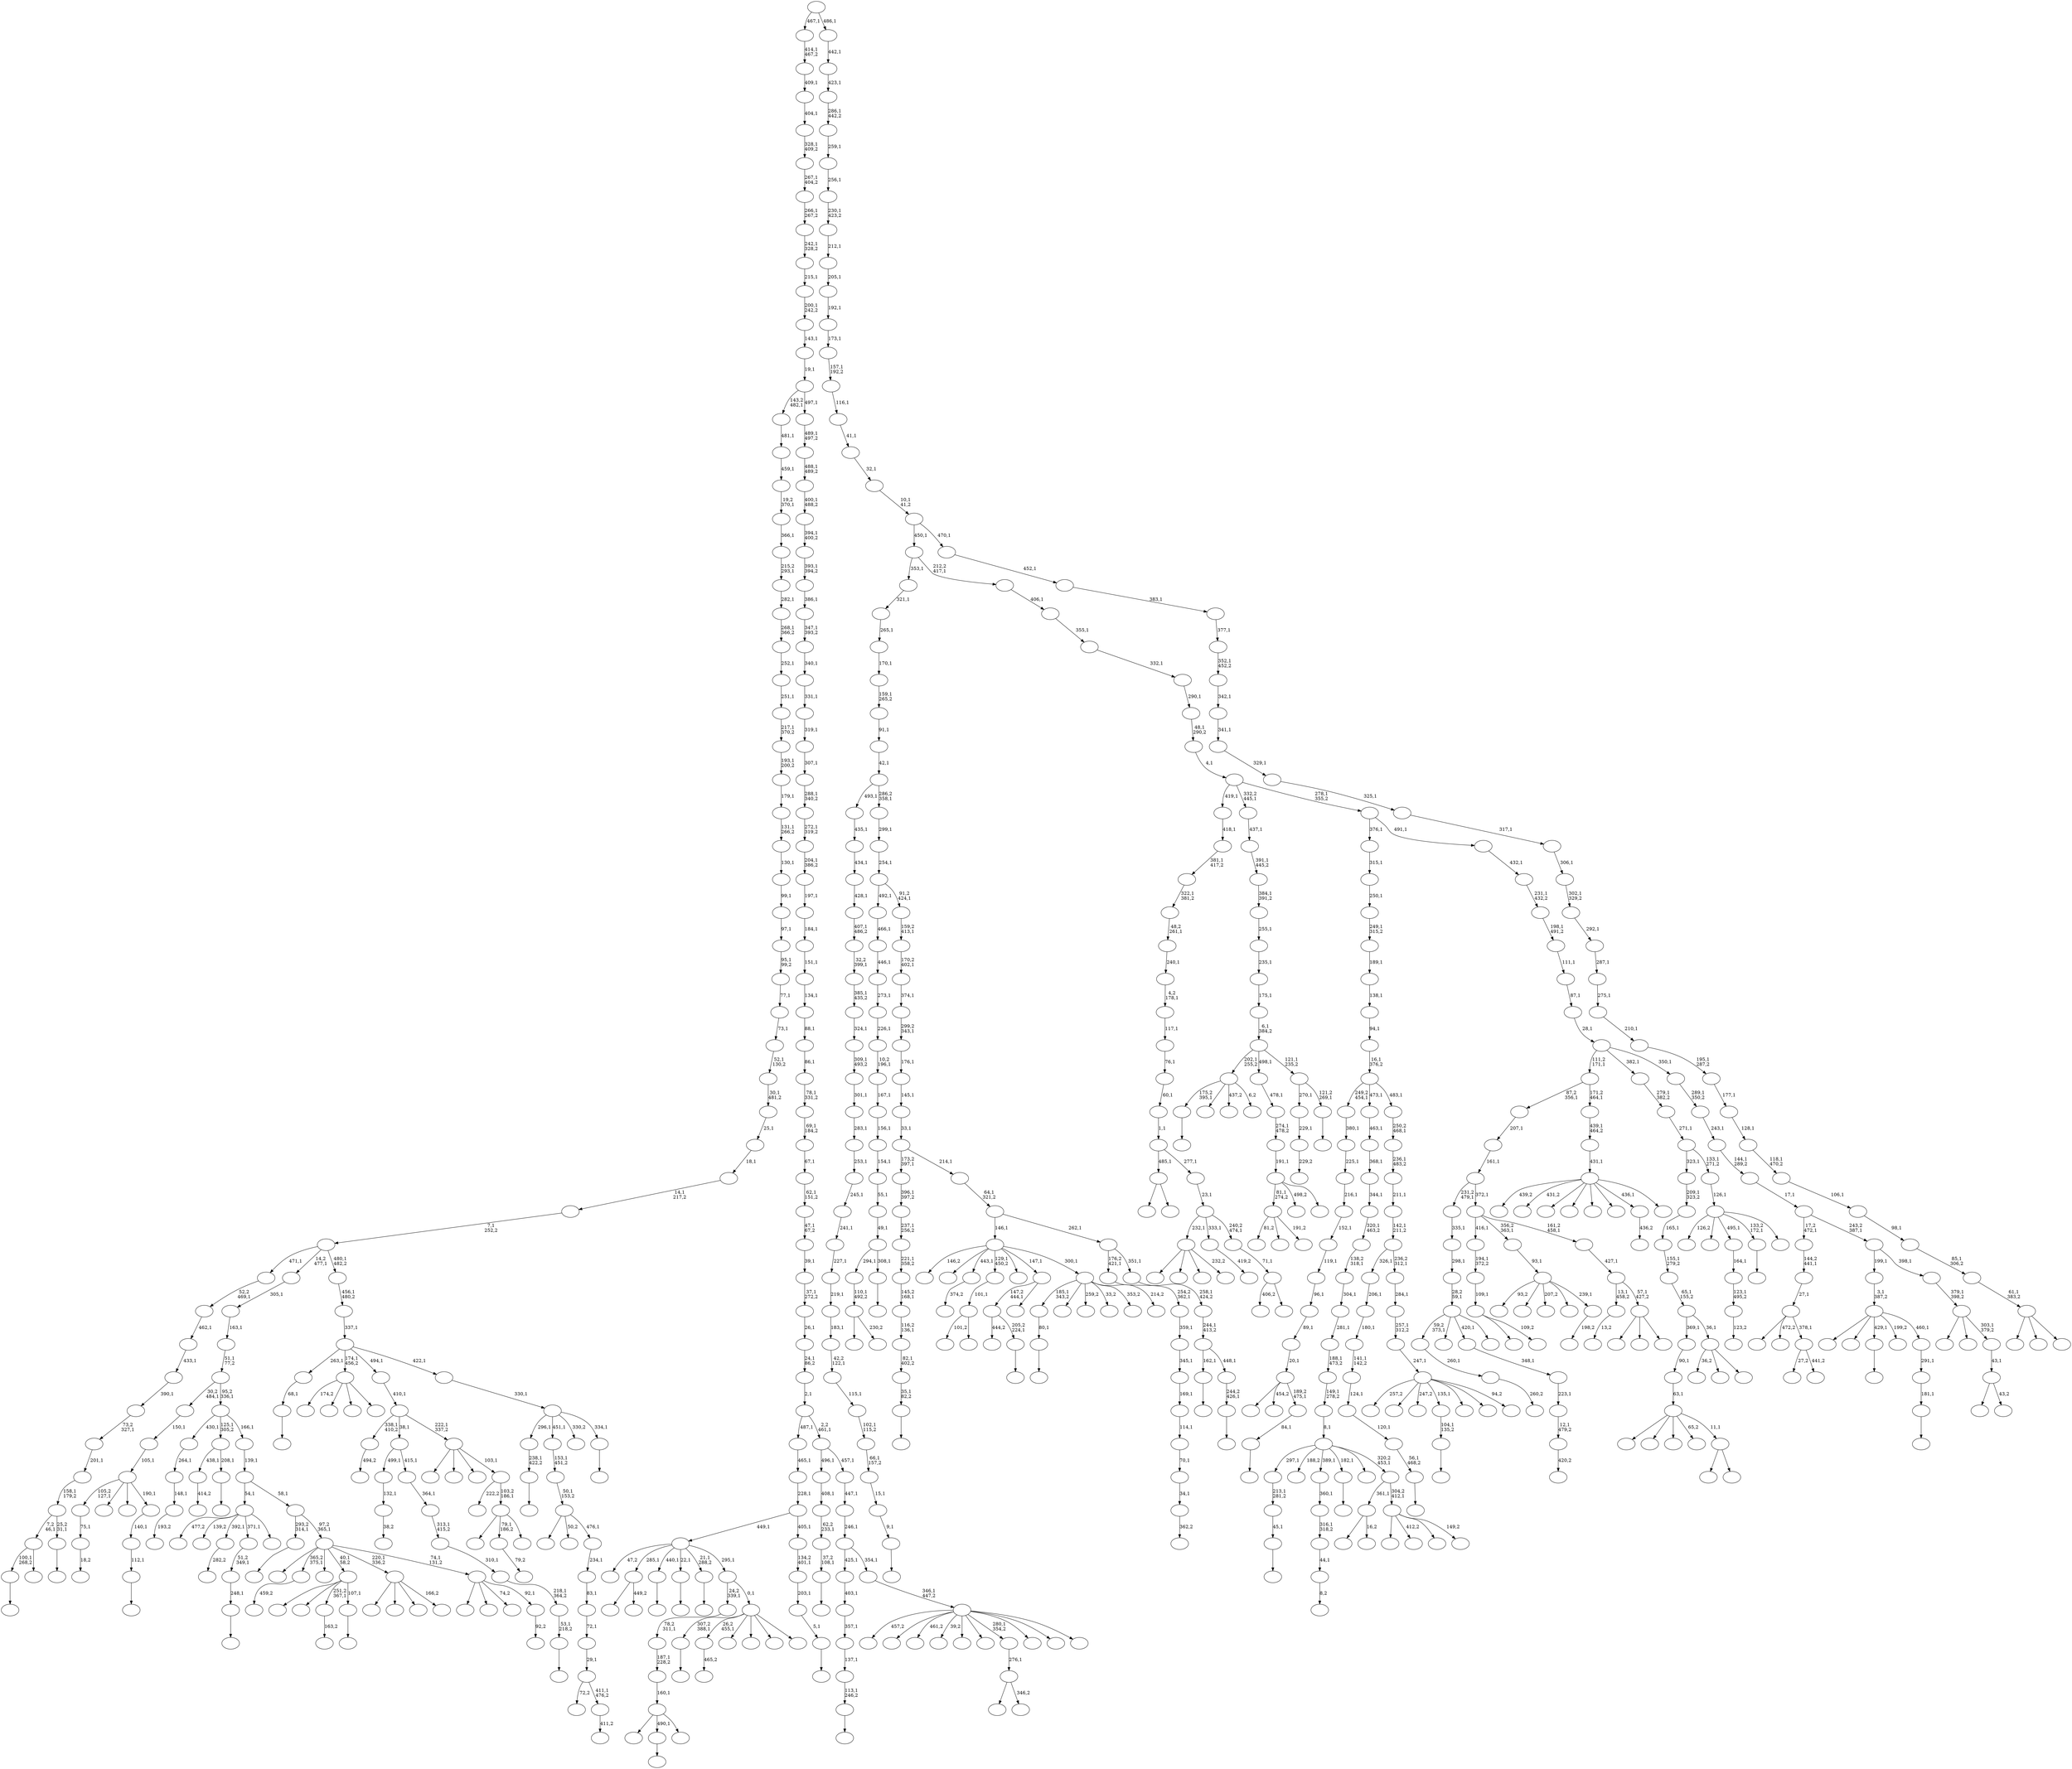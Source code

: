 digraph T {
	700 [label=""]
	699 [label=""]
	698 [label=""]
	697 [label=""]
	696 [label=""]
	695 [label=""]
	694 [label=""]
	693 [label=""]
	692 [label=""]
	691 [label=""]
	690 [label=""]
	689 [label=""]
	688 [label=""]
	687 [label=""]
	686 [label=""]
	685 [label=""]
	684 [label=""]
	683 [label=""]
	682 [label=""]
	681 [label=""]
	680 [label=""]
	679 [label=""]
	678 [label=""]
	677 [label=""]
	676 [label=""]
	675 [label=""]
	674 [label=""]
	673 [label=""]
	672 [label=""]
	671 [label=""]
	670 [label=""]
	669 [label=""]
	668 [label=""]
	667 [label=""]
	666 [label=""]
	665 [label=""]
	664 [label=""]
	663 [label=""]
	662 [label=""]
	661 [label=""]
	660 [label=""]
	659 [label=""]
	658 [label=""]
	657 [label=""]
	656 [label=""]
	655 [label=""]
	654 [label=""]
	653 [label=""]
	652 [label=""]
	651 [label=""]
	650 [label=""]
	649 [label=""]
	648 [label=""]
	647 [label=""]
	646 [label=""]
	645 [label=""]
	644 [label=""]
	643 [label=""]
	642 [label=""]
	641 [label=""]
	640 [label=""]
	639 [label=""]
	638 [label=""]
	637 [label=""]
	636 [label=""]
	635 [label=""]
	634 [label=""]
	633 [label=""]
	632 [label=""]
	631 [label=""]
	630 [label=""]
	629 [label=""]
	628 [label=""]
	627 [label=""]
	626 [label=""]
	625 [label=""]
	624 [label=""]
	623 [label=""]
	622 [label=""]
	621 [label=""]
	620 [label=""]
	619 [label=""]
	618 [label=""]
	617 [label=""]
	616 [label=""]
	615 [label=""]
	614 [label=""]
	613 [label=""]
	612 [label=""]
	611 [label=""]
	610 [label=""]
	609 [label=""]
	608 [label=""]
	607 [label=""]
	606 [label=""]
	605 [label=""]
	604 [label=""]
	603 [label=""]
	602 [label=""]
	601 [label=""]
	600 [label=""]
	599 [label=""]
	598 [label=""]
	597 [label=""]
	596 [label=""]
	595 [label=""]
	594 [label=""]
	593 [label=""]
	592 [label=""]
	591 [label=""]
	590 [label=""]
	589 [label=""]
	588 [label=""]
	587 [label=""]
	586 [label=""]
	585 [label=""]
	584 [label=""]
	583 [label=""]
	582 [label=""]
	581 [label=""]
	580 [label=""]
	579 [label=""]
	578 [label=""]
	577 [label=""]
	576 [label=""]
	575 [label=""]
	574 [label=""]
	573 [label=""]
	572 [label=""]
	571 [label=""]
	570 [label=""]
	569 [label=""]
	568 [label=""]
	567 [label=""]
	566 [label=""]
	565 [label=""]
	564 [label=""]
	563 [label=""]
	562 [label=""]
	561 [label=""]
	560 [label=""]
	559 [label=""]
	558 [label=""]
	557 [label=""]
	556 [label=""]
	555 [label=""]
	554 [label=""]
	553 [label=""]
	552 [label=""]
	551 [label=""]
	550 [label=""]
	549 [label=""]
	548 [label=""]
	547 [label=""]
	546 [label=""]
	545 [label=""]
	544 [label=""]
	543 [label=""]
	542 [label=""]
	541 [label=""]
	540 [label=""]
	539 [label=""]
	538 [label=""]
	537 [label=""]
	536 [label=""]
	535 [label=""]
	534 [label=""]
	533 [label=""]
	532 [label=""]
	531 [label=""]
	530 [label=""]
	529 [label=""]
	528 [label=""]
	527 [label=""]
	526 [label=""]
	525 [label=""]
	524 [label=""]
	523 [label=""]
	522 [label=""]
	521 [label=""]
	520 [label=""]
	519 [label=""]
	518 [label=""]
	517 [label=""]
	516 [label=""]
	515 [label=""]
	514 [label=""]
	513 [label=""]
	512 [label=""]
	511 [label=""]
	510 [label=""]
	509 [label=""]
	508 [label=""]
	507 [label=""]
	506 [label=""]
	505 [label=""]
	504 [label=""]
	503 [label=""]
	502 [label=""]
	501 [label=""]
	500 [label=""]
	499 [label=""]
	498 [label=""]
	497 [label=""]
	496 [label=""]
	495 [label=""]
	494 [label=""]
	493 [label=""]
	492 [label=""]
	491 [label=""]
	490 [label=""]
	489 [label=""]
	488 [label=""]
	487 [label=""]
	486 [label=""]
	485 [label=""]
	484 [label=""]
	483 [label=""]
	482 [label=""]
	481 [label=""]
	480 [label=""]
	479 [label=""]
	478 [label=""]
	477 [label=""]
	476 [label=""]
	475 [label=""]
	474 [label=""]
	473 [label=""]
	472 [label=""]
	471 [label=""]
	470 [label=""]
	469 [label=""]
	468 [label=""]
	467 [label=""]
	466 [label=""]
	465 [label=""]
	464 [label=""]
	463 [label=""]
	462 [label=""]
	461 [label=""]
	460 [label=""]
	459 [label=""]
	458 [label=""]
	457 [label=""]
	456 [label=""]
	455 [label=""]
	454 [label=""]
	453 [label=""]
	452 [label=""]
	451 [label=""]
	450 [label=""]
	449 [label=""]
	448 [label=""]
	447 [label=""]
	446 [label=""]
	445 [label=""]
	444 [label=""]
	443 [label=""]
	442 [label=""]
	441 [label=""]
	440 [label=""]
	439 [label=""]
	438 [label=""]
	437 [label=""]
	436 [label=""]
	435 [label=""]
	434 [label=""]
	433 [label=""]
	432 [label=""]
	431 [label=""]
	430 [label=""]
	429 [label=""]
	428 [label=""]
	427 [label=""]
	426 [label=""]
	425 [label=""]
	424 [label=""]
	423 [label=""]
	422 [label=""]
	421 [label=""]
	420 [label=""]
	419 [label=""]
	418 [label=""]
	417 [label=""]
	416 [label=""]
	415 [label=""]
	414 [label=""]
	413 [label=""]
	412 [label=""]
	411 [label=""]
	410 [label=""]
	409 [label=""]
	408 [label=""]
	407 [label=""]
	406 [label=""]
	405 [label=""]
	404 [label=""]
	403 [label=""]
	402 [label=""]
	401 [label=""]
	400 [label=""]
	399 [label=""]
	398 [label=""]
	397 [label=""]
	396 [label=""]
	395 [label=""]
	394 [label=""]
	393 [label=""]
	392 [label=""]
	391 [label=""]
	390 [label=""]
	389 [label=""]
	388 [label=""]
	387 [label=""]
	386 [label=""]
	385 [label=""]
	384 [label=""]
	383 [label=""]
	382 [label=""]
	381 [label=""]
	380 [label=""]
	379 [label=""]
	378 [label=""]
	377 [label=""]
	376 [label=""]
	375 [label=""]
	374 [label=""]
	373 [label=""]
	372 [label=""]
	371 [label=""]
	370 [label=""]
	369 [label=""]
	368 [label=""]
	367 [label=""]
	366 [label=""]
	365 [label=""]
	364 [label=""]
	363 [label=""]
	362 [label=""]
	361 [label=""]
	360 [label=""]
	359 [label=""]
	358 [label=""]
	357 [label=""]
	356 [label=""]
	355 [label=""]
	354 [label=""]
	353 [label=""]
	352 [label=""]
	351 [label=""]
	350 [label=""]
	349 [label=""]
	348 [label=""]
	347 [label=""]
	346 [label=""]
	345 [label=""]
	344 [label=""]
	343 [label=""]
	342 [label=""]
	341 [label=""]
	340 [label=""]
	339 [label=""]
	338 [label=""]
	337 [label=""]
	336 [label=""]
	335 [label=""]
	334 [label=""]
	333 [label=""]
	332 [label=""]
	331 [label=""]
	330 [label=""]
	329 [label=""]
	328 [label=""]
	327 [label=""]
	326 [label=""]
	325 [label=""]
	324 [label=""]
	323 [label=""]
	322 [label=""]
	321 [label=""]
	320 [label=""]
	319 [label=""]
	318 [label=""]
	317 [label=""]
	316 [label=""]
	315 [label=""]
	314 [label=""]
	313 [label=""]
	312 [label=""]
	311 [label=""]
	310 [label=""]
	309 [label=""]
	308 [label=""]
	307 [label=""]
	306 [label=""]
	305 [label=""]
	304 [label=""]
	303 [label=""]
	302 [label=""]
	301 [label=""]
	300 [label=""]
	299 [label=""]
	298 [label=""]
	297 [label=""]
	296 [label=""]
	295 [label=""]
	294 [label=""]
	293 [label=""]
	292 [label=""]
	291 [label=""]
	290 [label=""]
	289 [label=""]
	288 [label=""]
	287 [label=""]
	286 [label=""]
	285 [label=""]
	284 [label=""]
	283 [label=""]
	282 [label=""]
	281 [label=""]
	280 [label=""]
	279 [label=""]
	278 [label=""]
	277 [label=""]
	276 [label=""]
	275 [label=""]
	274 [label=""]
	273 [label=""]
	272 [label=""]
	271 [label=""]
	270 [label=""]
	269 [label=""]
	268 [label=""]
	267 [label=""]
	266 [label=""]
	265 [label=""]
	264 [label=""]
	263 [label=""]
	262 [label=""]
	261 [label=""]
	260 [label=""]
	259 [label=""]
	258 [label=""]
	257 [label=""]
	256 [label=""]
	255 [label=""]
	254 [label=""]
	253 [label=""]
	252 [label=""]
	251 [label=""]
	250 [label=""]
	249 [label=""]
	248 [label=""]
	247 [label=""]
	246 [label=""]
	245 [label=""]
	244 [label=""]
	243 [label=""]
	242 [label=""]
	241 [label=""]
	240 [label=""]
	239 [label=""]
	238 [label=""]
	237 [label=""]
	236 [label=""]
	235 [label=""]
	234 [label=""]
	233 [label=""]
	232 [label=""]
	231 [label=""]
	230 [label=""]
	229 [label=""]
	228 [label=""]
	227 [label=""]
	226 [label=""]
	225 [label=""]
	224 [label=""]
	223 [label=""]
	222 [label=""]
	221 [label=""]
	220 [label=""]
	219 [label=""]
	218 [label=""]
	217 [label=""]
	216 [label=""]
	215 [label=""]
	214 [label=""]
	213 [label=""]
	212 [label=""]
	211 [label=""]
	210 [label=""]
	209 [label=""]
	208 [label=""]
	207 [label=""]
	206 [label=""]
	205 [label=""]
	204 [label=""]
	203 [label=""]
	202 [label=""]
	201 [label=""]
	200 [label=""]
	199 [label=""]
	198 [label=""]
	197 [label=""]
	196 [label=""]
	195 [label=""]
	194 [label=""]
	193 [label=""]
	192 [label=""]
	191 [label=""]
	190 [label=""]
	189 [label=""]
	188 [label=""]
	187 [label=""]
	186 [label=""]
	185 [label=""]
	184 [label=""]
	183 [label=""]
	182 [label=""]
	181 [label=""]
	180 [label=""]
	179 [label=""]
	178 [label=""]
	177 [label=""]
	176 [label=""]
	175 [label=""]
	174 [label=""]
	173 [label=""]
	172 [label=""]
	171 [label=""]
	170 [label=""]
	169 [label=""]
	168 [label=""]
	167 [label=""]
	166 [label=""]
	165 [label=""]
	164 [label=""]
	163 [label=""]
	162 [label=""]
	161 [label=""]
	160 [label=""]
	159 [label=""]
	158 [label=""]
	157 [label=""]
	156 [label=""]
	155 [label=""]
	154 [label=""]
	153 [label=""]
	152 [label=""]
	151 [label=""]
	150 [label=""]
	149 [label=""]
	148 [label=""]
	147 [label=""]
	146 [label=""]
	145 [label=""]
	144 [label=""]
	143 [label=""]
	142 [label=""]
	141 [label=""]
	140 [label=""]
	139 [label=""]
	138 [label=""]
	137 [label=""]
	136 [label=""]
	135 [label=""]
	134 [label=""]
	133 [label=""]
	132 [label=""]
	131 [label=""]
	130 [label=""]
	129 [label=""]
	128 [label=""]
	127 [label=""]
	126 [label=""]
	125 [label=""]
	124 [label=""]
	123 [label=""]
	122 [label=""]
	121 [label=""]
	120 [label=""]
	119 [label=""]
	118 [label=""]
	117 [label=""]
	116 [label=""]
	115 [label=""]
	114 [label=""]
	113 [label=""]
	112 [label=""]
	111 [label=""]
	110 [label=""]
	109 [label=""]
	108 [label=""]
	107 [label=""]
	106 [label=""]
	105 [label=""]
	104 [label=""]
	103 [label=""]
	102 [label=""]
	101 [label=""]
	100 [label=""]
	99 [label=""]
	98 [label=""]
	97 [label=""]
	96 [label=""]
	95 [label=""]
	94 [label=""]
	93 [label=""]
	92 [label=""]
	91 [label=""]
	90 [label=""]
	89 [label=""]
	88 [label=""]
	87 [label=""]
	86 [label=""]
	85 [label=""]
	84 [label=""]
	83 [label=""]
	82 [label=""]
	81 [label=""]
	80 [label=""]
	79 [label=""]
	78 [label=""]
	77 [label=""]
	76 [label=""]
	75 [label=""]
	74 [label=""]
	73 [label=""]
	72 [label=""]
	71 [label=""]
	70 [label=""]
	69 [label=""]
	68 [label=""]
	67 [label=""]
	66 [label=""]
	65 [label=""]
	64 [label=""]
	63 [label=""]
	62 [label=""]
	61 [label=""]
	60 [label=""]
	59 [label=""]
	58 [label=""]
	57 [label=""]
	56 [label=""]
	55 [label=""]
	54 [label=""]
	53 [label=""]
	52 [label=""]
	51 [label=""]
	50 [label=""]
	49 [label=""]
	48 [label=""]
	47 [label=""]
	46 [label=""]
	45 [label=""]
	44 [label=""]
	43 [label=""]
	42 [label=""]
	41 [label=""]
	40 [label=""]
	39 [label=""]
	38 [label=""]
	37 [label=""]
	36 [label=""]
	35 [label=""]
	34 [label=""]
	33 [label=""]
	32 [label=""]
	31 [label=""]
	30 [label=""]
	29 [label=""]
	28 [label=""]
	27 [label=""]
	26 [label=""]
	25 [label=""]
	24 [label=""]
	23 [label=""]
	22 [label=""]
	21 [label=""]
	20 [label=""]
	19 [label=""]
	18 [label=""]
	17 [label=""]
	16 [label=""]
	15 [label=""]
	14 [label=""]
	13 [label=""]
	12 [label=""]
	11 [label=""]
	10 [label=""]
	9 [label=""]
	8 [label=""]
	7 [label=""]
	6 [label=""]
	5 [label=""]
	4 [label=""]
	3 [label=""]
	2 [label=""]
	1 [label=""]
	0 [label=""]
	699 -> 700 [label=""]
	698 -> 699 [label="238,1\n422,2"]
	694 -> 695 [label="414,2"]
	691 -> 692 [label=""]
	684 -> 685 [label=""]
	682 -> 683 [label=""]
	681 -> 682 [label="56,1\n468,2"]
	680 -> 681 [label="120,1"]
	679 -> 680 [label="124,1"]
	678 -> 679 [label="141,1\n142,2"]
	677 -> 678 [label="180,1"]
	676 -> 677 [label="206,1"]
	674 -> 675 [label="18,2"]
	673 -> 674 [label="75,1"]
	662 -> 663 [label="494,2"]
	659 -> 660 [label=""]
	658 -> 659 [label="35,1\n82,2"]
	657 -> 658 [label="82,1\n402,2"]
	656 -> 657 [label="116,2\n136,1"]
	655 -> 656 [label="145,2\n168,1"]
	654 -> 655 [label="221,1\n358,2"]
	653 -> 654 [label="237,1\n256,2"]
	652 -> 653 [label="396,1\n397,2"]
	650 -> 651 [label=""]
	649 -> 650 [label="80,1"]
	642 -> 643 [label=""]
	629 -> 630 [label=""]
	628 -> 629 [label="45,1"]
	627 -> 628 [label="213,1\n281,2"]
	619 -> 620 [label="465,2"]
	615 -> 616 [label=""]
	612 -> 613 [label="38,2"]
	611 -> 612 [label="132,1"]
	601 -> 602 [label="13,2"]
	599 -> 600 [label="374,2"]
	596 -> 597 [label=""]
	595 -> 596 [label="9,1"]
	594 -> 595 [label="15,1"]
	593 -> 594 [label="66,1\n157,2"]
	592 -> 593 [label="102,1\n115,2"]
	591 -> 592 [label="115,1"]
	590 -> 591 [label="42,2\n122,1"]
	589 -> 590 [label="183,1"]
	588 -> 589 [label="219,1"]
	587 -> 588 [label="227,1"]
	586 -> 587 [label="241,1"]
	585 -> 586 [label="245,1"]
	584 -> 585 [label="253,1"]
	583 -> 584 [label="283,1"]
	582 -> 583 [label="301,1"]
	581 -> 582 [label="309,1\n493,2"]
	580 -> 581 [label="324,1"]
	579 -> 580 [label="385,1\n435,2"]
	578 -> 579 [label="32,2\n399,1"]
	577 -> 578 [label="407,1\n486,2"]
	576 -> 577 [label="428,1"]
	575 -> 576 [label="434,1"]
	574 -> 575 [label="435,1"]
	572 -> 573 [label=""]
	569 -> 570 [label=""]
	568 -> 569 [label="104,1\n135,2"]
	565 -> 566 [label="229,2"]
	564 -> 565 [label="229,1"]
	562 -> 646 [label=""]
	562 -> 563 [label="449,2"]
	560 -> 561 [label="459,2"]
	557 -> 558 [label="362,2"]
	556 -> 557 [label="34,1"]
	555 -> 556 [label="70,1"]
	554 -> 555 [label="114,1"]
	553 -> 554 [label="169,1"]
	552 -> 553 [label="345,1"]
	551 -> 552 [label="359,1"]
	550 -> 551 [label="254,2\n362,1"]
	548 -> 549 [label="260,2"]
	547 -> 548 [label="260,1"]
	545 -> 664 [label="81,2"]
	545 -> 623 [label=""]
	545 -> 546 [label="191,2"]
	543 -> 544 [label=""]
	542 -> 543 [label="37,2\n108,1"]
	541 -> 542 [label="62,2\n233,1"]
	540 -> 541 [label="408,1"]
	537 -> 637 [label="101,2"]
	537 -> 538 [label=""]
	536 -> 537 [label="101,1"]
	533 -> 534 [label="282,2"]
	529 -> 696 [label=""]
	529 -> 530 [label="230,2"]
	528 -> 529 [label="110,1\n492,2"]
	526 -> 527 [label="163,2"]
	524 -> 525 [label=""]
	523 -> 524 [label="112,1"]
	522 -> 523 [label="140,1"]
	521 -> 673 [label="105,2\n127,1"]
	521 -> 648 [label=""]
	521 -> 604 [label=""]
	521 -> 522 [label="190,1"]
	520 -> 521 [label="105,1"]
	519 -> 520 [label="150,1"]
	517 -> 518 [label=""]
	511 -> 512 [label=""]
	510 -> 511 [label="68,1"]
	508 -> 509 [label=""]
	507 -> 626 [label="444,2"]
	507 -> 508 [label="205,2\n224,1"]
	505 -> 506 [label=""]
	504 -> 528 [label="294,1"]
	504 -> 505 [label="308,1"]
	503 -> 504 [label="49,1"]
	502 -> 503 [label="55,1"]
	501 -> 502 [label="154,1"]
	500 -> 501 [label="156,1"]
	499 -> 500 [label="167,1"]
	498 -> 499 [label="10,2\n196,1"]
	497 -> 498 [label="226,1"]
	496 -> 497 [label="273,1"]
	495 -> 496 [label="446,1"]
	494 -> 495 [label="466,1"]
	492 -> 493 [label=""]
	487 -> 684 [label="175,2\n395,1"]
	487 -> 661 [label=""]
	487 -> 607 [label="437,2"]
	487 -> 488 [label="6,2"]
	484 -> 485 [label=""]
	480 -> 516 [label=""]
	480 -> 481 [label="109,2"]
	479 -> 480 [label="109,1"]
	478 -> 479 [label="194,1\n372,2"]
	470 -> 471 [label=""]
	469 -> 470 [label="53,1\n218,2"]
	468 -> 469 [label="218,1\n364,2"]
	467 -> 468 [label="310,1"]
	466 -> 467 [label="313,1\n415,2"]
	465 -> 466 [label="364,1"]
	464 -> 611 [label="499,1"]
	464 -> 465 [label="415,1"]
	461 -> 462 [label="123,2"]
	460 -> 461 [label="123,1\n495,2"]
	459 -> 460 [label="164,1"]
	457 -> 458 [label=""]
	450 -> 451 [label="8,2"]
	449 -> 450 [label="44,1"]
	448 -> 449 [label="316,1\n318,2"]
	447 -> 448 [label="360,1"]
	445 -> 446 [label=""]
	443 -> 444 [label=""]
	442 -> 443 [label="84,1"]
	441 -> 515 [label=""]
	441 -> 513 [label="454,2"]
	441 -> 442 [label="189,2\n475,1"]
	440 -> 441 [label="20,1"]
	439 -> 440 [label="89,1"]
	438 -> 439 [label="96,1"]
	437 -> 438 [label="119,1"]
	436 -> 437 [label="152,1"]
	435 -> 436 [label="216,1"]
	434 -> 435 [label="225,1"]
	433 -> 434 [label="380,1"]
	431 -> 432 [label=""]
	429 -> 430 [label=""]
	428 -> 429 [label="248,1"]
	427 -> 428 [label="51,2\n349,1"]
	425 -> 618 [label=""]
	425 -> 531 [label=""]
	425 -> 472 [label=""]
	425 -> 426 [label="232,2"]
	420 -> 609 [label=""]
	420 -> 421 [label=""]
	419 -> 690 [label=""]
	419 -> 640 [label=""]
	419 -> 633 [label=""]
	419 -> 598 [label="65,2"]
	419 -> 420 [label="11,1"]
	418 -> 419 [label="63,1"]
	417 -> 418 [label="90,1"]
	415 -> 416 [label=""]
	414 -> 415 [label="113,1\n246,2"]
	413 -> 414 [label="137,1"]
	412 -> 413 [label="357,1"]
	411 -> 412 [label="403,1"]
	405 -> 507 [label="147,2\n444,1"]
	405 -> 406 [label=""]
	403 -> 691 [label="100,1\n268,2"]
	403 -> 404 [label=""]
	400 -> 401 [label=""]
	399 -> 645 [label=""]
	399 -> 567 [label=""]
	399 -> 526 [label="251,2\n367,1"]
	399 -> 400 [label="107,1"]
	397 -> 398 [label="419,2"]
	395 -> 687 [label="27,2"]
	395 -> 396 [label="441,2"]
	394 -> 689 [label=""]
	394 -> 473 [label="472,2"]
	394 -> 395 [label="378,1"]
	393 -> 394 [label="27,1"]
	392 -> 393 [label="144,2\n441,1"]
	390 -> 391 [label="193,2"]
	389 -> 390 [label="148,1"]
	388 -> 389 [label="264,1"]
	384 -> 385 [label=""]
	383 -> 384 [label="181,1"]
	382 -> 383 [label="291,1"]
	381 -> 672 [label=""]
	381 -> 668 [label=""]
	381 -> 615 [label="429,1"]
	381 -> 475 [label="199,2"]
	381 -> 382 [label="460,1"]
	380 -> 381 [label="3,1\n387,2"]
	377 -> 378 [label=""]
	376 -> 403 [label="7,2\n46,1"]
	376 -> 377 [label="25,2\n31,1"]
	375 -> 376 [label="158,1\n179,2"]
	374 -> 375 [label="201,1"]
	373 -> 374 [label="73,2\n327,1"]
	372 -> 373 [label="390,1"]
	371 -> 372 [label="433,1"]
	370 -> 371 [label="462,1"]
	369 -> 370 [label="52,2\n469,1"]
	367 -> 532 [label=""]
	367 -> 368 [label="16,2"]
	364 -> 614 [label="36,2"]
	364 -> 559 [label=""]
	364 -> 365 [label=""]
	363 -> 417 [label="369,1"]
	363 -> 364 [label="36,1"]
	362 -> 363 [label="65,1\n155,2"]
	361 -> 362 [label="155,1\n279,2"]
	360 -> 361 [label="165,1"]
	359 -> 360 [label="209,1\n323,2"]
	357 -> 634 [label="477,2"]
	357 -> 610 [label="139,2"]
	357 -> 533 [label="392,1"]
	357 -> 427 [label="371,1"]
	357 -> 358 [label=""]
	355 -> 356 [label="420,2"]
	354 -> 355 [label="12,1\n479,2"]
	353 -> 354 [label="223,1"]
	352 -> 353 [label="348,1"]
	346 -> 347 [label=""]
	345 -> 694 [label="438,1"]
	345 -> 346 [label="208,1"]
	343 -> 622 [label="174,2"]
	343 -> 605 [label=""]
	343 -> 571 [label=""]
	343 -> 344 [label=""]
	340 -> 539 [label=""]
	340 -> 341 [label=""]
	337 -> 636 [label=""]
	337 -> 457 [label="490,1"]
	337 -> 338 [label=""]
	336 -> 337 [label="160,1"]
	335 -> 336 [label="187,1\n228,2"]
	334 -> 335 [label="78,2\n311,1"]
	332 -> 454 [label=""]
	332 -> 333 [label="346,2"]
	331 -> 332 [label="276,1"]
	327 -> 671 [label=""]
	327 -> 486 [label=""]
	327 -> 482 [label=""]
	327 -> 328 [label="166,2"]
	325 -> 326 [label="198,2"]
	324 -> 624 [label="93,2"]
	324 -> 490 [label=""]
	324 -> 410 [label="207,2"]
	324 -> 350 [label=""]
	324 -> 325 [label="239,1"]
	323 -> 324 [label="93,1"]
	321 -> 697 [label=""]
	321 -> 514 [label="412,2"]
	321 -> 452 [label=""]
	321 -> 322 [label="149,2"]
	320 -> 367 [label="361,1"]
	320 -> 321 [label="304,2\n412,1"]
	319 -> 627 [label="297,1"]
	319 -> 608 [label="188,2"]
	319 -> 447 [label="389,1"]
	319 -> 445 [label="182,1"]
	319 -> 379 [label=""]
	319 -> 320 [label="320,2\n453,1"]
	318 -> 319 [label="8,1"]
	317 -> 318 [label="149,1\n278,2"]
	316 -> 317 [label="188,1\n473,2"]
	315 -> 316 [label="281,1"]
	314 -> 315 [label="304,1"]
	313 -> 314 [label="138,2\n318,1"]
	312 -> 313 [label="320,1\n463,2"]
	311 -> 312 [label="344,1"]
	310 -> 311 [label="368,1"]
	309 -> 310 [label="463,1"]
	307 -> 308 [label="79,2"]
	305 -> 306 [label="92,2"]
	304 -> 667 [label=""]
	304 -> 647 [label=""]
	304 -> 603 [label="74,2"]
	304 -> 305 [label="92,1"]
	303 -> 632 [label=""]
	303 -> 560 [label="365,2\n375,1"]
	303 -> 483 [label=""]
	303 -> 399 [label="40,1\n58,2"]
	303 -> 327 [label="220,1\n336,2"]
	303 -> 304 [label="74,1\n131,2"]
	302 -> 517 [label="293,2\n314,1"]
	302 -> 303 [label="97,2\n365,1"]
	301 -> 357 [label="54,1"]
	301 -> 302 [label="58,1"]
	300 -> 301 [label="139,1"]
	299 -> 388 [label="430,1"]
	299 -> 345 [label="125,1\n305,2"]
	299 -> 300 [label="166,1"]
	298 -> 519 [label="30,2\n484,1"]
	298 -> 299 [label="95,2\n336,1"]
	297 -> 298 [label="51,1\n77,2"]
	296 -> 297 [label="163,1"]
	295 -> 296 [label="305,1"]
	293 -> 547 [label="59,2\n373,1"]
	293 -> 408 [label=""]
	293 -> 352 [label="420,1"]
	293 -> 294 [label=""]
	292 -> 293 [label="28,2\n59,1"]
	291 -> 292 [label="298,1"]
	290 -> 291 [label="335,1"]
	288 -> 289 [label="436,2"]
	286 -> 287 [label=""]
	284 -> 688 [label="257,2"]
	284 -> 670 [label=""]
	284 -> 621 [label="247,2"]
	284 -> 568 [label="135,1"]
	284 -> 455 [label=""]
	284 -> 330 [label=""]
	284 -> 285 [label="94,2"]
	283 -> 284 [label="247,1"]
	282 -> 283 [label="257,1\n312,2"]
	281 -> 282 [label="284,1"]
	280 -> 676 [label="326,1"]
	280 -> 281 [label="236,2\n312,1"]
	279 -> 280 [label="142,1\n211,2"]
	278 -> 279 [label="211,1"]
	277 -> 278 [label="236,1\n483,2"]
	276 -> 277 [label="250,2\n468,1"]
	275 -> 433 [label="249,2\n454,1"]
	275 -> 309 [label="473,1"]
	275 -> 276 [label="483,1"]
	274 -> 275 [label="16,1\n376,2"]
	273 -> 274 [label="94,1"]
	272 -> 273 [label="138,1"]
	271 -> 272 [label="189,1"]
	270 -> 271 [label="249,1\n315,2"]
	269 -> 270 [label="250,1"]
	268 -> 269 [label="315,1"]
	265 -> 642 [label="307,2\n388,1"]
	265 -> 619 [label="26,2\n455,1"]
	265 -> 476 [label=""]
	265 -> 409 [label=""]
	265 -> 351 [label=""]
	265 -> 266 [label=""]
	264 -> 334 [label="24,2\n339,1"]
	264 -> 265 [label="0,1"]
	263 -> 638 [label="47,2"]
	263 -> 562 [label="285,1"]
	263 -> 492 [label="440,1"]
	263 -> 484 [label="22,1"]
	263 -> 431 [label="21,1\n288,2"]
	263 -> 264 [label="295,1"]
	260 -> 606 [label=""]
	260 -> 342 [label=""]
	260 -> 261 [label=""]
	259 -> 601 [label="13,1\n458,2"]
	259 -> 260 [label="57,1\n427,2"]
	258 -> 259 [label="427,1"]
	257 -> 478 [label="416,1"]
	257 -> 323 [label="356,2\n363,1"]
	257 -> 258 [label="161,2\n458,1"]
	256 -> 290 [label="231,2\n479,1"]
	256 -> 257 [label="372,1"]
	255 -> 256 [label="161,1"]
	254 -> 255 [label="207,1"]
	252 -> 545 [label="81,1\n274,2"]
	252 -> 491 [label="498,2"]
	252 -> 253 [label=""]
	251 -> 252 [label="191,1"]
	250 -> 251 [label="274,1\n478,2"]
	249 -> 250 [label="478,1"]
	247 -> 649 [label="185,1\n343,2"]
	247 -> 489 [label=""]
	247 -> 463 [label="259,2"]
	247 -> 407 [label="33,2"]
	247 -> 339 [label="353,2"]
	247 -> 248 [label="214,2"]
	246 -> 665 [label="146,2"]
	246 -> 639 [label=""]
	246 -> 599 [label="443,1"]
	246 -> 536 [label="129,1\n450,2"]
	246 -> 535 [label=""]
	246 -> 405 [label="147,1"]
	246 -> 247 [label="300,1"]
	241 -> 242 [label="411,2"]
	240 -> 686 [label="72,2"]
	240 -> 241 [label="411,1\n476,2"]
	239 -> 240 [label="29,1"]
	238 -> 239 [label="72,1"]
	237 -> 238 [label="83,1"]
	236 -> 237 [label="234,1"]
	235 -> 617 [label=""]
	235 -> 243 [label="50,2"]
	235 -> 236 [label="476,1"]
	234 -> 235 [label="50,1\n153,2"]
	233 -> 234 [label="153,1\n451,2"]
	231 -> 631 [label=""]
	231 -> 307 [label="79,1\n186,2"]
	231 -> 232 [label=""]
	230 -> 262 [label="222,2"]
	230 -> 231 [label="103,2\n186,1"]
	229 -> 693 [label=""]
	229 -> 267 [label=""]
	229 -> 244 [label=""]
	229 -> 230 [label="103,1"]
	228 -> 662 [label="338,1\n410,2"]
	228 -> 464 [label="38,1"]
	228 -> 229 [label="222,1\n337,2"]
	227 -> 228 [label="410,1"]
	225 -> 349 [label="406,2"]
	225 -> 226 [label=""]
	224 -> 225 [label="71,1"]
	223 -> 425 [label="232,1"]
	223 -> 397 [label="333,1"]
	223 -> 224 [label="240,2\n474,1"]
	222 -> 223 [label="23,1"]
	221 -> 340 [label="485,1"]
	221 -> 222 [label="277,1"]
	220 -> 221 [label="1,1"]
	219 -> 220 [label="60,1"]
	218 -> 219 [label="76,1"]
	217 -> 218 [label="117,1"]
	216 -> 217 [label="4,2\n178,1"]
	215 -> 216 [label="240,1"]
	214 -> 215 [label="48,2\n261,1"]
	213 -> 214 [label="322,1\n381,2"]
	212 -> 213 [label="381,1\n417,2"]
	211 -> 212 [label="418,1"]
	209 -> 477 [label="439,2"]
	209 -> 474 [label="431,2"]
	209 -> 423 [label=""]
	209 -> 402 [label=""]
	209 -> 386 [label=""]
	209 -> 366 [label=""]
	209 -> 288 [label="436,1"]
	209 -> 210 [label=""]
	208 -> 209 [label="431,1"]
	207 -> 208 [label="439,1\n464,2"]
	206 -> 254 [label="87,2\n356,1"]
	206 -> 207 [label="171,2\n464,1"]
	203 -> 204 [label=""]
	202 -> 698 [label="296,1"]
	202 -> 233 [label="451,1"]
	202 -> 205 [label="330,2"]
	202 -> 203 [label="334,1"]
	201 -> 202 [label="330,1"]
	200 -> 510 [label="263,1"]
	200 -> 343 [label="174,1\n456,2"]
	200 -> 227 [label="494,1"]
	200 -> 201 [label="422,1"]
	199 -> 200 [label="337,1"]
	198 -> 199 [label="456,1\n480,2"]
	197 -> 369 [label="471,1"]
	197 -> 295 [label="14,2\n477,1"]
	197 -> 198 [label="480,1\n482,2"]
	196 -> 197 [label="7,1\n252,2"]
	195 -> 196 [label="14,1\n217,2"]
	194 -> 195 [label="18,1"]
	193 -> 194 [label="25,1"]
	192 -> 193 [label="30,1\n481,2"]
	191 -> 192 [label="52,1\n130,2"]
	190 -> 191 [label="73,1"]
	189 -> 190 [label="77,1"]
	188 -> 189 [label="95,1\n99,2"]
	187 -> 188 [label="97,1"]
	186 -> 187 [label="99,1"]
	185 -> 186 [label="130,1"]
	184 -> 185 [label="131,1\n266,2"]
	183 -> 184 [label="179,1"]
	182 -> 183 [label="193,1\n200,2"]
	181 -> 182 [label="217,1\n370,2"]
	180 -> 181 [label="251,1"]
	179 -> 180 [label="252,1"]
	178 -> 179 [label="268,1\n366,2"]
	177 -> 178 [label="282,1"]
	176 -> 177 [label="215,2\n293,1"]
	175 -> 176 [label="366,1"]
	174 -> 175 [label="19,2\n370,1"]
	173 -> 174 [label="459,1"]
	172 -> 173 [label="481,1"]
	170 -> 171 [label=""]
	169 -> 170 [label="5,1"]
	168 -> 169 [label="203,1"]
	167 -> 168 [label="134,2\n401,1"]
	166 -> 263 [label="449,1"]
	166 -> 167 [label="405,1"]
	165 -> 166 [label="228,1"]
	164 -> 165 [label="465,1"]
	161 -> 162 [label=""]
	160 -> 564 [label="270,1"]
	160 -> 161 [label="121,2\n269,1"]
	159 -> 487 [label="202,1\n255,2"]
	159 -> 249 [label="498,1"]
	159 -> 160 [label="121,1\n235,2"]
	158 -> 159 [label="6,1\n384,2"]
	157 -> 158 [label="175,1"]
	156 -> 157 [label="235,1"]
	155 -> 156 [label="255,1"]
	154 -> 155 [label="384,1\n391,2"]
	153 -> 154 [label="391,1\n445,2"]
	152 -> 153 [label="437,1"]
	150 -> 669 [label="126,2"]
	150 -> 625 [label=""]
	150 -> 459 [label="495,1"]
	150 -> 286 [label="133,2\n172,1"]
	150 -> 151 [label=""]
	149 -> 150 [label="126,1"]
	148 -> 359 [label="323,1"]
	148 -> 149 [label="133,1\n271,2"]
	147 -> 148 [label="271,1"]
	146 -> 147 [label="279,1\n382,2"]
	144 -> 666 [label="457,2"]
	144 -> 644 [label=""]
	144 -> 641 [label="461,2"]
	144 -> 424 [label="39,2"]
	144 -> 422 [label=""]
	144 -> 387 [label=""]
	144 -> 331 [label="280,1\n354,2"]
	144 -> 245 [label=""]
	144 -> 163 [label=""]
	144 -> 145 [label=""]
	143 -> 144 [label="346,1\n447,2"]
	142 -> 411 [label="425,1"]
	142 -> 143 [label="354,1"]
	141 -> 142 [label="246,1"]
	140 -> 141 [label="447,1"]
	139 -> 540 [label="496,1"]
	139 -> 140 [label="457,1"]
	138 -> 164 [label="487,1"]
	138 -> 139 [label="2,2\n461,1"]
	137 -> 138 [label="2,1"]
	136 -> 137 [label="24,1\n86,2"]
	135 -> 136 [label="26,1"]
	134 -> 135 [label="37,1\n272,2"]
	133 -> 134 [label="39,1"]
	132 -> 133 [label="47,1\n67,2"]
	131 -> 132 [label="62,1\n151,2"]
	130 -> 131 [label="67,1"]
	129 -> 130 [label="69,1\n184,2"]
	128 -> 129 [label="78,1\n331,2"]
	127 -> 128 [label="86,1"]
	126 -> 127 [label="88,1"]
	125 -> 126 [label="134,1"]
	124 -> 125 [label="151,1"]
	123 -> 124 [label="184,1"]
	122 -> 123 [label="197,1"]
	121 -> 122 [label="204,1\n386,2"]
	120 -> 121 [label="272,1\n319,2"]
	119 -> 120 [label="288,1\n340,2"]
	118 -> 119 [label="307,1"]
	117 -> 118 [label="319,1"]
	116 -> 117 [label="331,1"]
	115 -> 116 [label="340,1"]
	114 -> 115 [label="347,1\n393,2"]
	113 -> 114 [label="386,1"]
	112 -> 113 [label="393,1\n394,2"]
	111 -> 112 [label="394,1\n400,2"]
	110 -> 111 [label="400,1\n488,2"]
	109 -> 110 [label="488,1\n489,2"]
	108 -> 109 [label="489,1\n497,2"]
	107 -> 172 [label="143,2\n482,1"]
	107 -> 108 [label="497,1"]
	106 -> 107 [label="19,1"]
	105 -> 106 [label="143,1"]
	104 -> 105 [label="200,1\n242,2"]
	103 -> 104 [label="215,1"]
	102 -> 103 [label="242,1\n328,2"]
	101 -> 102 [label="266,1\n267,2"]
	100 -> 101 [label="267,1\n404,2"]
	99 -> 100 [label="328,1\n409,2"]
	98 -> 99 [label="404,1"]
	97 -> 98 [label="409,1"]
	96 -> 97 [label="414,1\n467,2"]
	94 -> 95 [label=""]
	93 -> 94 [label="244,2\n426,1"]
	92 -> 572 [label="162,1"]
	92 -> 93 [label="448,1"]
	91 -> 92 [label="244,1\n413,2"]
	90 -> 91 [label="258,1\n424,2"]
	89 -> 550 [label="176,2\n421,1"]
	89 -> 90 [label="351,1"]
	88 -> 246 [label="146,1"]
	88 -> 89 [label="262,1"]
	87 -> 88 [label="64,1\n321,2"]
	86 -> 652 [label="173,2\n397,1"]
	86 -> 87 [label="214,1"]
	85 -> 86 [label="33,1"]
	84 -> 85 [label="145,1"]
	83 -> 84 [label="176,1"]
	82 -> 83 [label="299,2\n343,1"]
	81 -> 82 [label="374,1"]
	80 -> 81 [label="170,2\n402,1"]
	79 -> 80 [label="159,2\n413,1"]
	78 -> 494 [label="492,1"]
	78 -> 79 [label="91,2\n424,1"]
	77 -> 78 [label="254,1"]
	76 -> 77 [label="299,1"]
	75 -> 574 [label="493,1"]
	75 -> 76 [label="286,2\n358,1"]
	74 -> 75 [label="42,1"]
	73 -> 74 [label="91,1"]
	72 -> 73 [label="159,1\n265,2"]
	71 -> 72 [label="170,1"]
	70 -> 71 [label="265,1"]
	69 -> 70 [label="321,1"]
	67 -> 348 [label=""]
	67 -> 68 [label="43,2"]
	66 -> 67 [label="43,1"]
	65 -> 456 [label=""]
	65 -> 453 [label=""]
	65 -> 66 [label="303,1\n379,2"]
	64 -> 65 [label="379,1\n398,2"]
	63 -> 380 [label="199,1"]
	63 -> 64 [label="398,1"]
	62 -> 392 [label="17,2\n472,1"]
	62 -> 63 [label="243,2\n387,1"]
	61 -> 62 [label="17,1"]
	60 -> 61 [label="144,1\n289,2"]
	59 -> 60 [label="243,1"]
	58 -> 59 [label="289,1\n350,2"]
	57 -> 206 [label="111,2\n171,1"]
	57 -> 146 [label="382,1"]
	57 -> 58 [label="350,1"]
	56 -> 57 [label="28,1"]
	55 -> 56 [label="87,1"]
	54 -> 55 [label="111,1"]
	53 -> 54 [label="198,1\n491,2"]
	52 -> 53 [label="231,1\n432,2"]
	51 -> 52 [label="432,1"]
	50 -> 268 [label="376,1"]
	50 -> 51 [label="491,1"]
	49 -> 211 [label="419,1"]
	49 -> 152 [label="332,2\n445,1"]
	49 -> 50 [label="278,1\n355,2"]
	48 -> 49 [label="4,1"]
	47 -> 48 [label="48,1\n290,2"]
	46 -> 47 [label="290,1"]
	45 -> 46 [label="332,1"]
	44 -> 45 [label="355,1"]
	43 -> 44 [label="406,1"]
	42 -> 69 [label="353,1"]
	42 -> 43 [label="212,2\n417,1"]
	40 -> 635 [label=""]
	40 -> 329 [label=""]
	40 -> 41 [label=""]
	39 -> 40 [label="61,1\n383,2"]
	38 -> 39 [label="85,1\n306,2"]
	37 -> 38 [label="98,1"]
	36 -> 37 [label="106,1"]
	35 -> 36 [label="118,1\n470,2"]
	34 -> 35 [label="128,1"]
	33 -> 34 [label="177,1"]
	32 -> 33 [label="195,1\n287,2"]
	31 -> 32 [label="210,1"]
	30 -> 31 [label="275,1"]
	29 -> 30 [label="287,1"]
	28 -> 29 [label="292,1"]
	27 -> 28 [label="302,1\n329,2"]
	26 -> 27 [label="306,1"]
	25 -> 26 [label="317,1"]
	24 -> 25 [label="325,1"]
	23 -> 24 [label="329,1"]
	22 -> 23 [label="341,1"]
	21 -> 22 [label="342,1"]
	20 -> 21 [label="352,1\n452,2"]
	19 -> 20 [label="377,1"]
	18 -> 19 [label="383,1"]
	17 -> 18 [label="452,1"]
	16 -> 42 [label="450,1"]
	16 -> 17 [label="470,1"]
	15 -> 16 [label="10,1\n41,2"]
	14 -> 15 [label="32,1"]
	13 -> 14 [label="41,1"]
	12 -> 13 [label="116,1"]
	11 -> 12 [label="157,1\n192,2"]
	10 -> 11 [label="173,1"]
	9 -> 10 [label="192,1"]
	8 -> 9 [label="205,1"]
	7 -> 8 [label="212,1"]
	6 -> 7 [label="230,1\n423,2"]
	5 -> 6 [label="256,1"]
	4 -> 5 [label="259,1"]
	3 -> 4 [label="286,1\n442,2"]
	2 -> 3 [label="423,1"]
	1 -> 2 [label="442,1"]
	0 -> 96 [label="467,1"]
	0 -> 1 [label="486,1"]
}
